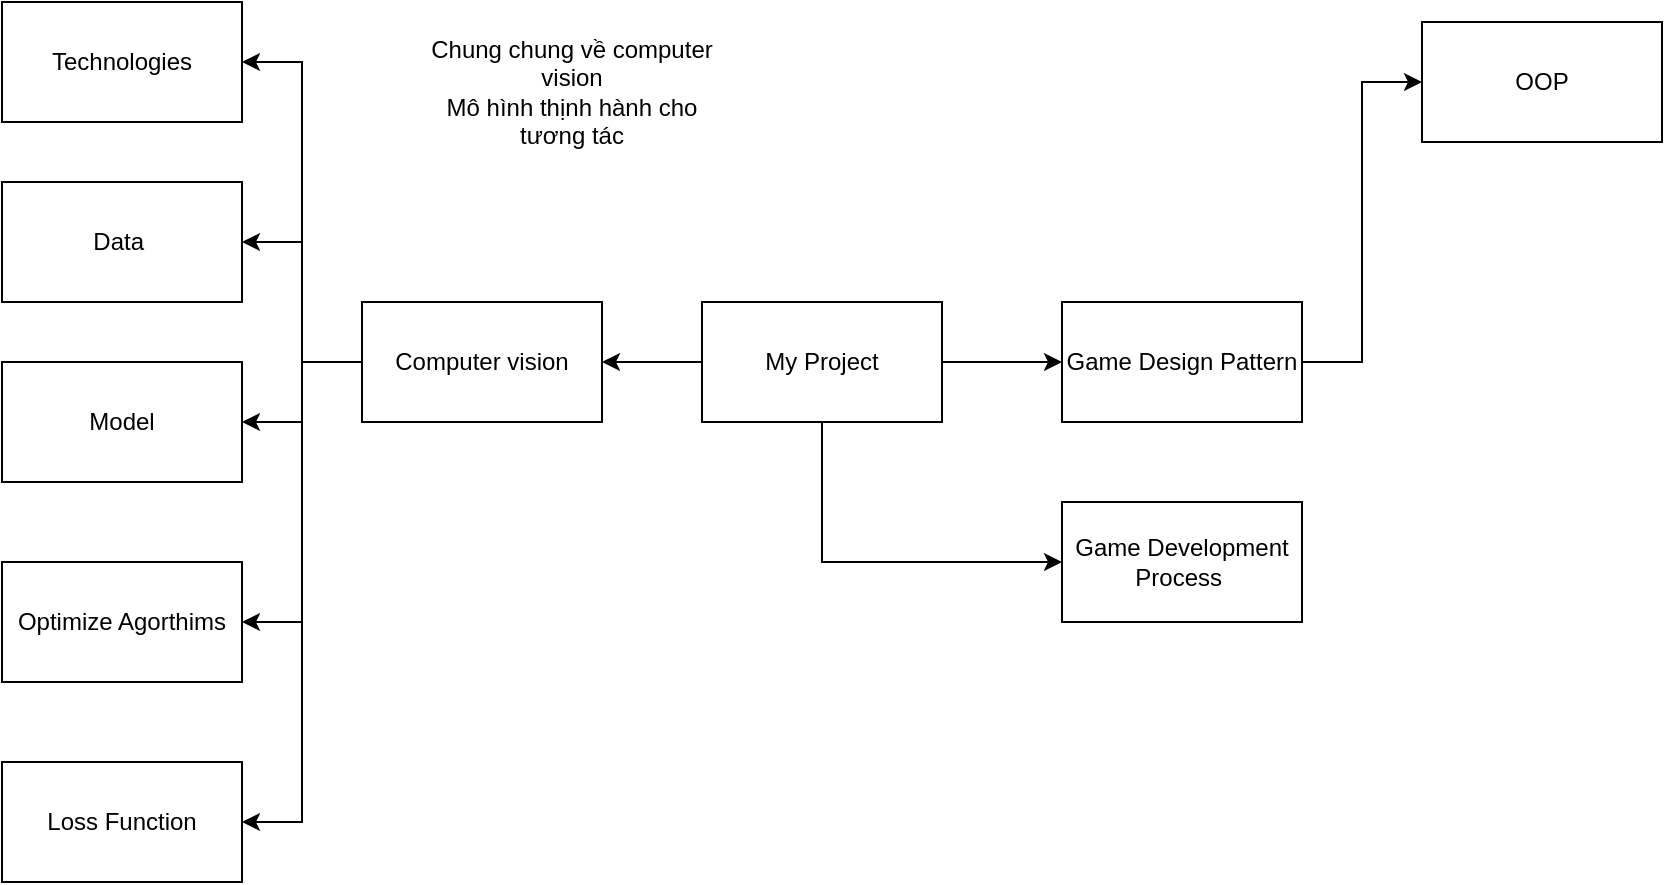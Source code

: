 <mxfile version="24.2.1" type="device">
  <diagram name="Page-1" id="eeGKQ8U53v3m5BbyQ_8m">
    <mxGraphModel dx="1042" dy="535" grid="1" gridSize="10" guides="1" tooltips="1" connect="1" arrows="1" fold="1" page="1" pageScale="1" pageWidth="850" pageHeight="1100" math="0" shadow="0">
      <root>
        <mxCell id="0" />
        <mxCell id="1" parent="0" />
        <mxCell id="9Wti8N-xvOi9jM_0S5wE-4" value="" style="edgeStyle=orthogonalEdgeStyle;rounded=0;orthogonalLoop=1;jettySize=auto;html=1;" parent="1" source="9Wti8N-xvOi9jM_0S5wE-1" target="9Wti8N-xvOi9jM_0S5wE-2" edge="1">
          <mxGeometry relative="1" as="geometry" />
        </mxCell>
        <mxCell id="9Wti8N-xvOi9jM_0S5wE-5" value="" style="edgeStyle=orthogonalEdgeStyle;rounded=0;orthogonalLoop=1;jettySize=auto;html=1;" parent="1" source="9Wti8N-xvOi9jM_0S5wE-1" target="9Wti8N-xvOi9jM_0S5wE-3" edge="1">
          <mxGeometry relative="1" as="geometry" />
        </mxCell>
        <mxCell id="9Wti8N-xvOi9jM_0S5wE-23" style="edgeStyle=orthogonalEdgeStyle;rounded=0;orthogonalLoop=1;jettySize=auto;html=1;entryX=0;entryY=0.5;entryDx=0;entryDy=0;exitX=0.5;exitY=1;exitDx=0;exitDy=0;" parent="1" source="9Wti8N-xvOi9jM_0S5wE-1" target="9Wti8N-xvOi9jM_0S5wE-22" edge="1">
          <mxGeometry relative="1" as="geometry" />
        </mxCell>
        <mxCell id="9Wti8N-xvOi9jM_0S5wE-1" value="My Project" style="rounded=0;whiteSpace=wrap;html=1;" parent="1" vertex="1">
          <mxGeometry x="360" y="180" width="120" height="60" as="geometry" />
        </mxCell>
        <mxCell id="9Wti8N-xvOi9jM_0S5wE-7" style="edgeStyle=orthogonalEdgeStyle;rounded=0;orthogonalLoop=1;jettySize=auto;html=1;entryX=1;entryY=0.5;entryDx=0;entryDy=0;" parent="1" source="9Wti8N-xvOi9jM_0S5wE-2" target="9Wti8N-xvOi9jM_0S5wE-6" edge="1">
          <mxGeometry relative="1" as="geometry" />
        </mxCell>
        <mxCell id="9Wti8N-xvOi9jM_0S5wE-9" value="" style="edgeStyle=orthogonalEdgeStyle;rounded=0;orthogonalLoop=1;jettySize=auto;html=1;" parent="1" source="9Wti8N-xvOi9jM_0S5wE-2" target="9Wti8N-xvOi9jM_0S5wE-8" edge="1">
          <mxGeometry relative="1" as="geometry" />
        </mxCell>
        <mxCell id="9Wti8N-xvOi9jM_0S5wE-11" style="edgeStyle=orthogonalEdgeStyle;rounded=0;orthogonalLoop=1;jettySize=auto;html=1;entryX=1;entryY=0.5;entryDx=0;entryDy=0;" parent="1" source="9Wti8N-xvOi9jM_0S5wE-2" target="9Wti8N-xvOi9jM_0S5wE-10" edge="1">
          <mxGeometry relative="1" as="geometry" />
        </mxCell>
        <mxCell id="9Wti8N-xvOi9jM_0S5wE-13" style="edgeStyle=orthogonalEdgeStyle;rounded=0;orthogonalLoop=1;jettySize=auto;html=1;entryX=1;entryY=0.5;entryDx=0;entryDy=0;" parent="1" source="9Wti8N-xvOi9jM_0S5wE-2" target="9Wti8N-xvOi9jM_0S5wE-12" edge="1">
          <mxGeometry relative="1" as="geometry" />
        </mxCell>
        <mxCell id="9Wti8N-xvOi9jM_0S5wE-16" style="edgeStyle=orthogonalEdgeStyle;rounded=0;orthogonalLoop=1;jettySize=auto;html=1;entryX=1;entryY=0.5;entryDx=0;entryDy=0;" parent="1" source="9Wti8N-xvOi9jM_0S5wE-2" target="9Wti8N-xvOi9jM_0S5wE-15" edge="1">
          <mxGeometry relative="1" as="geometry">
            <mxPoint x="140" y="30" as="targetPoint" />
          </mxGeometry>
        </mxCell>
        <mxCell id="9Wti8N-xvOi9jM_0S5wE-2" value="Computer vision" style="rounded=0;whiteSpace=wrap;html=1;" parent="1" vertex="1">
          <mxGeometry x="190" y="180" width="120" height="60" as="geometry" />
        </mxCell>
        <mxCell id="9Wti8N-xvOi9jM_0S5wE-20" style="edgeStyle=orthogonalEdgeStyle;rounded=0;orthogonalLoop=1;jettySize=auto;html=1;entryX=0;entryY=0.5;entryDx=0;entryDy=0;" parent="1" source="9Wti8N-xvOi9jM_0S5wE-3" target="9Wti8N-xvOi9jM_0S5wE-17" edge="1">
          <mxGeometry relative="1" as="geometry" />
        </mxCell>
        <mxCell id="9Wti8N-xvOi9jM_0S5wE-3" value="Game Design Pattern" style="rounded=0;whiteSpace=wrap;html=1;" parent="1" vertex="1">
          <mxGeometry x="540" y="180" width="120" height="60" as="geometry" />
        </mxCell>
        <mxCell id="9Wti8N-xvOi9jM_0S5wE-6" value="Data&amp;nbsp;" style="rounded=0;whiteSpace=wrap;html=1;" parent="1" vertex="1">
          <mxGeometry x="10" y="120" width="120" height="60" as="geometry" />
        </mxCell>
        <mxCell id="9Wti8N-xvOi9jM_0S5wE-8" value="Model" style="rounded=0;whiteSpace=wrap;html=1;" parent="1" vertex="1">
          <mxGeometry x="10" y="210" width="120" height="60" as="geometry" />
        </mxCell>
        <mxCell id="9Wti8N-xvOi9jM_0S5wE-10" value="Optimize Agorthims" style="rounded=0;whiteSpace=wrap;html=1;" parent="1" vertex="1">
          <mxGeometry x="10" y="310" width="120" height="60" as="geometry" />
        </mxCell>
        <mxCell id="9Wti8N-xvOi9jM_0S5wE-12" value="Loss Function" style="rounded=0;whiteSpace=wrap;html=1;" parent="1" vertex="1">
          <mxGeometry x="10" y="410" width="120" height="60" as="geometry" />
        </mxCell>
        <mxCell id="9Wti8N-xvOi9jM_0S5wE-15" value="Technologies" style="rounded=0;whiteSpace=wrap;html=1;" parent="1" vertex="1">
          <mxGeometry x="10" y="30" width="120" height="60" as="geometry" />
        </mxCell>
        <mxCell id="9Wti8N-xvOi9jM_0S5wE-17" value="OOP" style="rounded=0;whiteSpace=wrap;html=1;" parent="1" vertex="1">
          <mxGeometry x="720" y="40" width="120" height="60" as="geometry" />
        </mxCell>
        <mxCell id="9Wti8N-xvOi9jM_0S5wE-22" value="Game Development Process&amp;nbsp;" style="rounded=0;whiteSpace=wrap;html=1;" parent="1" vertex="1">
          <mxGeometry x="540" y="280" width="120" height="60" as="geometry" />
        </mxCell>
        <mxCell id="7SDCh0YSoNc9UcQ0hJEh-1" value="Chung chung về computer vision&lt;div&gt;Mô hình thịnh hành cho tương tác&lt;/div&gt;" style="text;html=1;align=center;verticalAlign=middle;whiteSpace=wrap;rounded=0;" vertex="1" parent="1">
          <mxGeometry x="220" y="60" width="150" height="30" as="geometry" />
        </mxCell>
      </root>
    </mxGraphModel>
  </diagram>
</mxfile>
